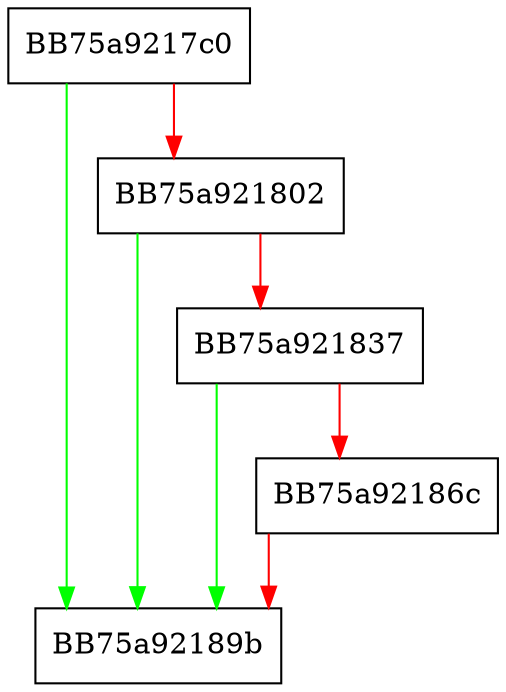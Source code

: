 digraph agent_register_types {
  node [shape="box"];
  graph [splines=ortho];
  BB75a9217c0 -> BB75a92189b [color="green"];
  BB75a9217c0 -> BB75a921802 [color="red"];
  BB75a921802 -> BB75a92189b [color="green"];
  BB75a921802 -> BB75a921837 [color="red"];
  BB75a921837 -> BB75a92189b [color="green"];
  BB75a921837 -> BB75a92186c [color="red"];
  BB75a92186c -> BB75a92189b [color="red"];
}